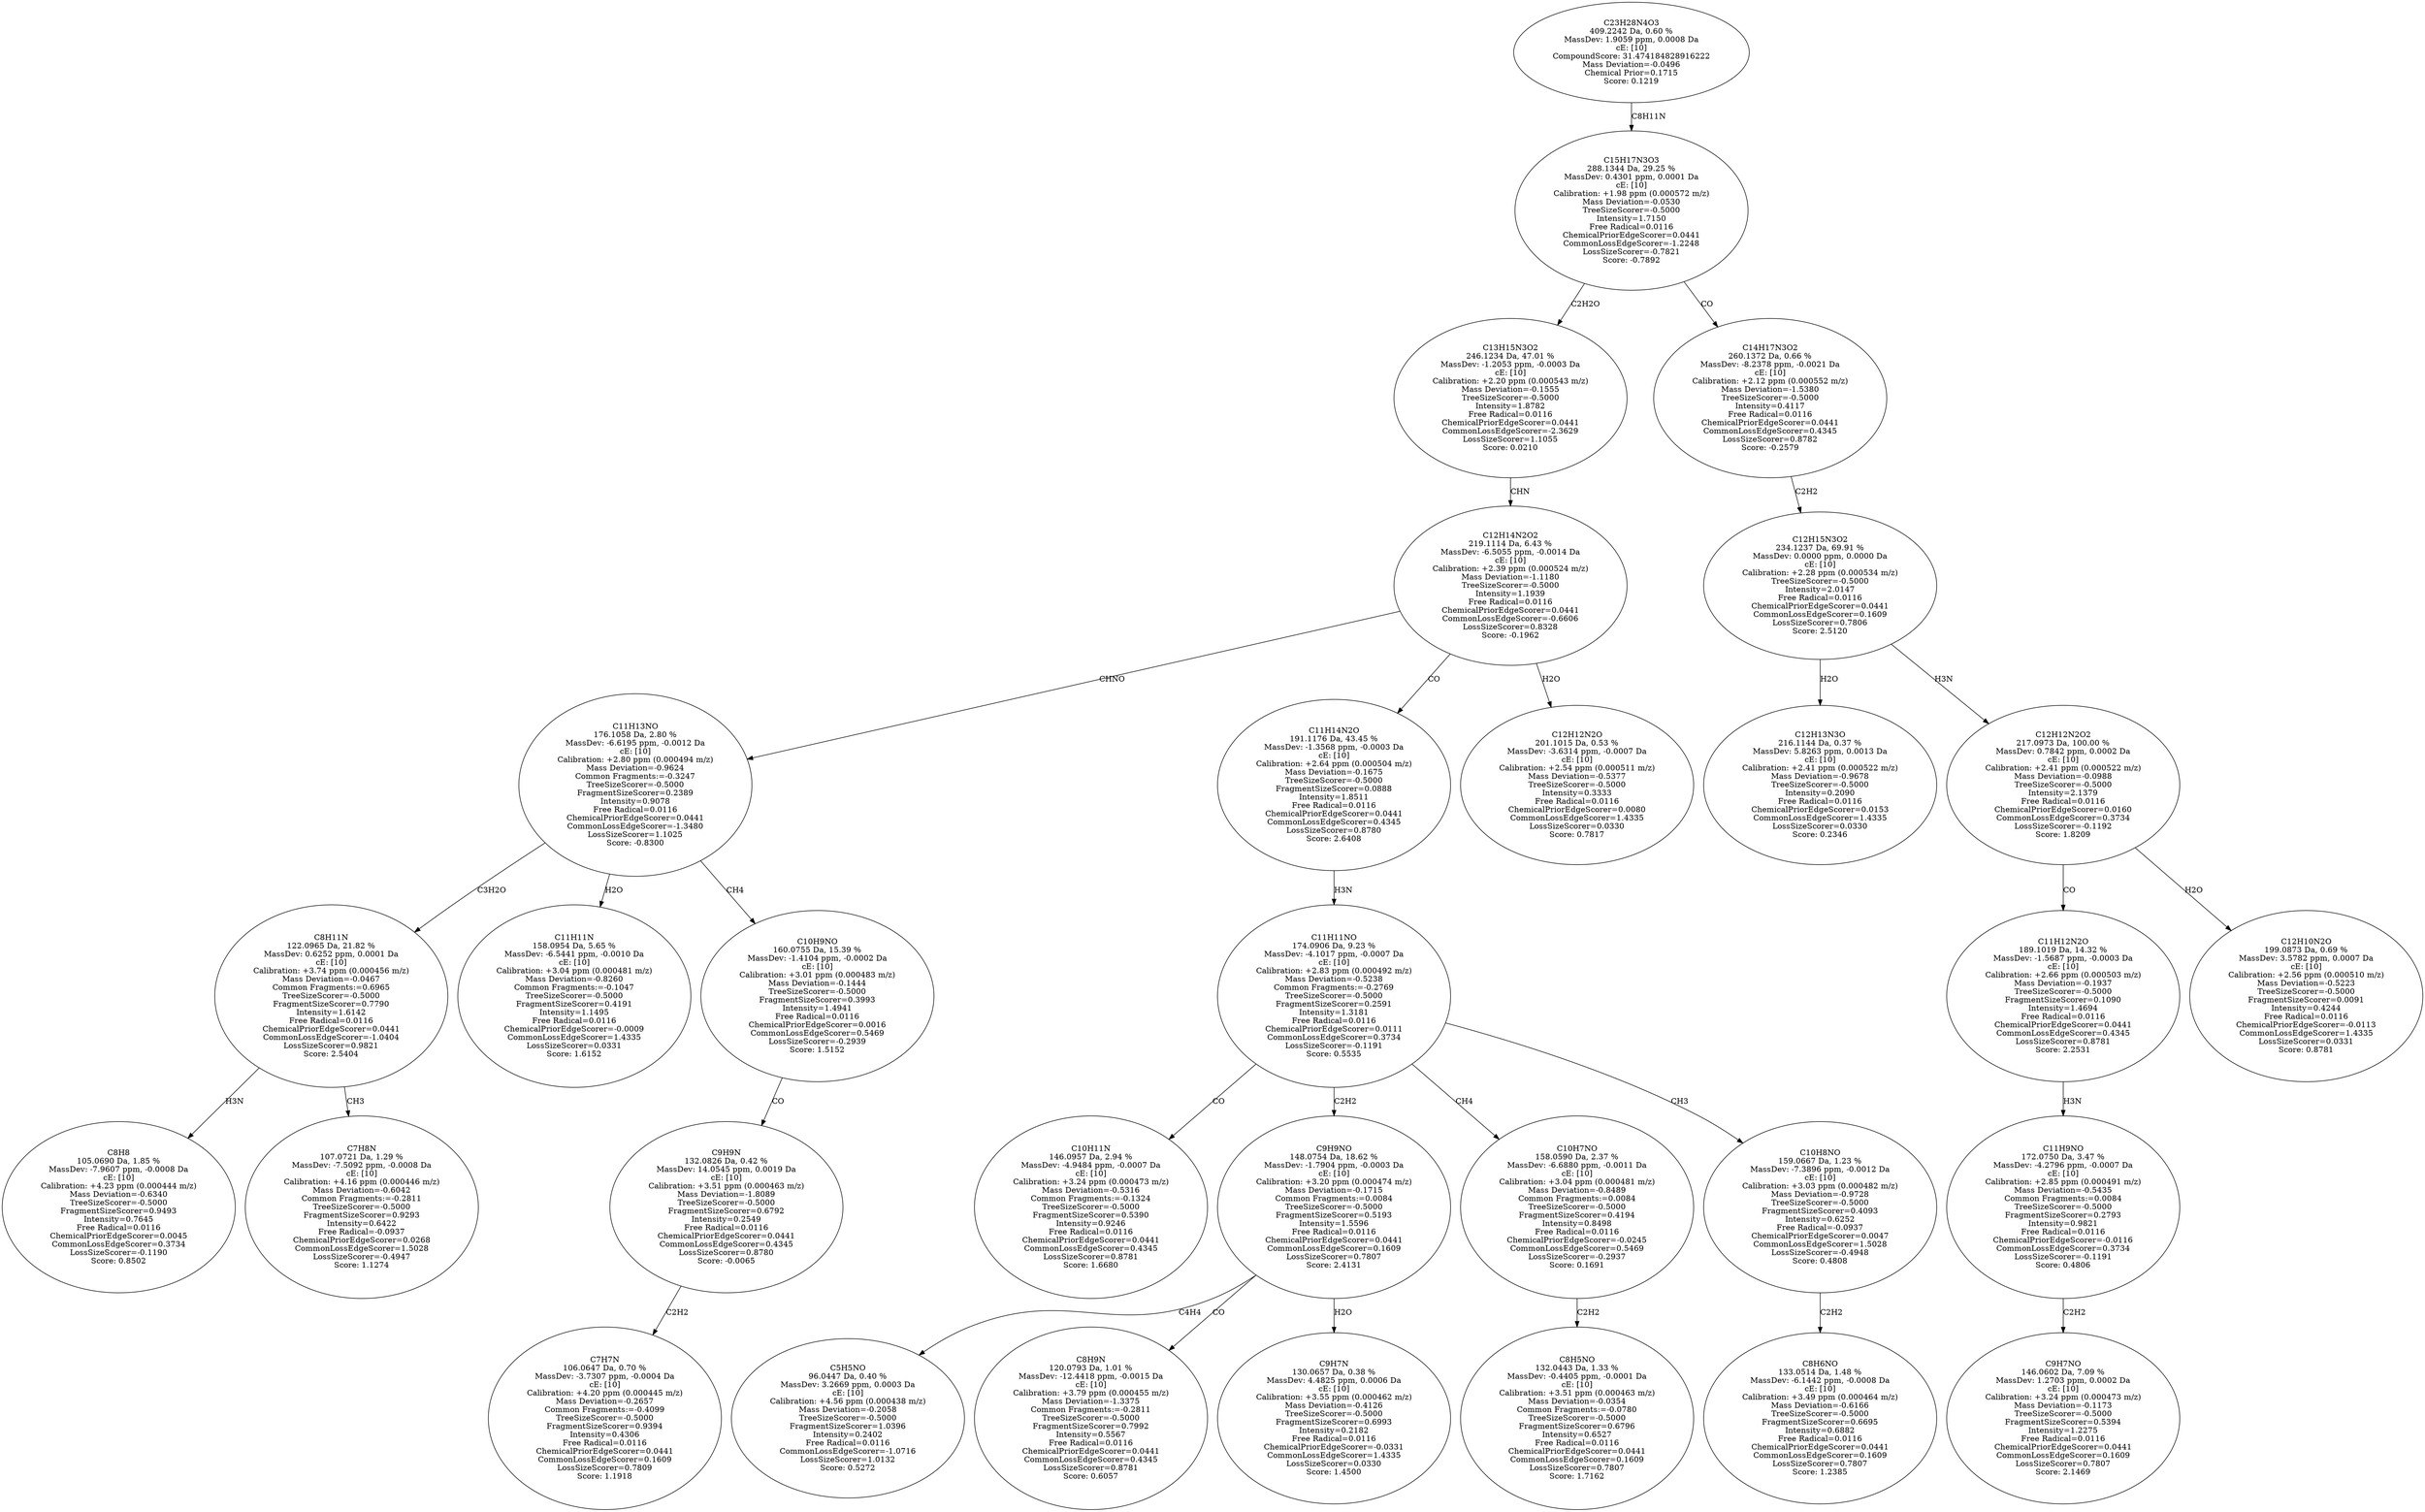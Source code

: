 strict digraph {
v1 [label="C8H8\n105.0690 Da, 1.85 %\nMassDev: -7.9607 ppm, -0.0008 Da\ncE: [10]\nCalibration: +4.23 ppm (0.000444 m/z)\nMass Deviation=-0.6340\nTreeSizeScorer=-0.5000\nFragmentSizeScorer=0.9493\nIntensity=0.7645\nFree Radical=0.0116\nChemicalPriorEdgeScorer=0.0045\nCommonLossEdgeScorer=0.3734\nLossSizeScorer=-0.1190\nScore: 0.8502"];
v2 [label="C7H8N\n107.0721 Da, 1.29 %\nMassDev: -7.5092 ppm, -0.0008 Da\ncE: [10]\nCalibration: +4.16 ppm (0.000446 m/z)\nMass Deviation=-0.6042\nCommon Fragments:=-0.2811\nTreeSizeScorer=-0.5000\nFragmentSizeScorer=0.9293\nIntensity=0.6422\nFree Radical=-0.0937\nChemicalPriorEdgeScorer=0.0268\nCommonLossEdgeScorer=1.5028\nLossSizeScorer=-0.4947\nScore: 1.1274"];
v3 [label="C8H11N\n122.0965 Da, 21.82 %\nMassDev: 0.6252 ppm, 0.0001 Da\ncE: [10]\nCalibration: +3.74 ppm (0.000456 m/z)\nMass Deviation=-0.0467\nCommon Fragments:=0.6965\nTreeSizeScorer=-0.5000\nFragmentSizeScorer=0.7790\nIntensity=1.6142\nFree Radical=0.0116\nChemicalPriorEdgeScorer=0.0441\nCommonLossEdgeScorer=-1.0404\nLossSizeScorer=0.9821\nScore: 2.5404"];
v4 [label="C11H11N\n158.0954 Da, 5.65 %\nMassDev: -6.5441 ppm, -0.0010 Da\ncE: [10]\nCalibration: +3.04 ppm (0.000481 m/z)\nMass Deviation=-0.8260\nCommon Fragments:=-0.1047\nTreeSizeScorer=-0.5000\nFragmentSizeScorer=0.4191\nIntensity=1.1495\nFree Radical=0.0116\nChemicalPriorEdgeScorer=-0.0009\nCommonLossEdgeScorer=1.4335\nLossSizeScorer=0.0331\nScore: 1.6152"];
v5 [label="C7H7N\n106.0647 Da, 0.70 %\nMassDev: -3.7307 ppm, -0.0004 Da\ncE: [10]\nCalibration: +4.20 ppm (0.000445 m/z)\nMass Deviation=-0.2657\nCommon Fragments:=-0.4099\nTreeSizeScorer=-0.5000\nFragmentSizeScorer=0.9394\nIntensity=0.4306\nFree Radical=0.0116\nChemicalPriorEdgeScorer=0.0441\nCommonLossEdgeScorer=0.1609\nLossSizeScorer=0.7809\nScore: 1.1918"];
v6 [label="C9H9N\n132.0826 Da, 0.42 %\nMassDev: 14.0545 ppm, 0.0019 Da\ncE: [10]\nCalibration: +3.51 ppm (0.000463 m/z)\nMass Deviation=-1.8089\nTreeSizeScorer=-0.5000\nFragmentSizeScorer=0.6792\nIntensity=0.2549\nFree Radical=0.0116\nChemicalPriorEdgeScorer=0.0441\nCommonLossEdgeScorer=0.4345\nLossSizeScorer=0.8780\nScore: -0.0065"];
v7 [label="C10H9NO\n160.0755 Da, 15.39 %\nMassDev: -1.4104 ppm, -0.0002 Da\ncE: [10]\nCalibration: +3.01 ppm (0.000483 m/z)\nMass Deviation=-0.1444\nTreeSizeScorer=-0.5000\nFragmentSizeScorer=0.3993\nIntensity=1.4941\nFree Radical=0.0116\nChemicalPriorEdgeScorer=0.0016\nCommonLossEdgeScorer=0.5469\nLossSizeScorer=-0.2939\nScore: 1.5152"];
v8 [label="C11H13NO\n176.1058 Da, 2.80 %\nMassDev: -6.6195 ppm, -0.0012 Da\ncE: [10]\nCalibration: +2.80 ppm (0.000494 m/z)\nMass Deviation=-0.9624\nCommon Fragments:=-0.3247\nTreeSizeScorer=-0.5000\nFragmentSizeScorer=0.2389\nIntensity=0.9078\nFree Radical=0.0116\nChemicalPriorEdgeScorer=0.0441\nCommonLossEdgeScorer=-1.3480\nLossSizeScorer=1.1025\nScore: -0.8300"];
v9 [label="C10H11N\n146.0957 Da, 2.94 %\nMassDev: -4.9484 ppm, -0.0007 Da\ncE: [10]\nCalibration: +3.24 ppm (0.000473 m/z)\nMass Deviation=-0.5316\nCommon Fragments:=-0.1324\nTreeSizeScorer=-0.5000\nFragmentSizeScorer=0.5390\nIntensity=0.9246\nFree Radical=0.0116\nChemicalPriorEdgeScorer=0.0441\nCommonLossEdgeScorer=0.4345\nLossSizeScorer=0.8781\nScore: 1.6680"];
v10 [label="C5H5NO\n96.0447 Da, 0.40 %\nMassDev: 3.2669 ppm, 0.0003 Da\ncE: [10]\nCalibration: +4.56 ppm (0.000438 m/z)\nMass Deviation=-0.2058\nTreeSizeScorer=-0.5000\nFragmentSizeScorer=1.0396\nIntensity=0.2402\nFree Radical=0.0116\nCommonLossEdgeScorer=-1.0716\nLossSizeScorer=1.0132\nScore: 0.5272"];
v11 [label="C8H9N\n120.0793 Da, 1.01 %\nMassDev: -12.4418 ppm, -0.0015 Da\ncE: [10]\nCalibration: +3.79 ppm (0.000455 m/z)\nMass Deviation=-1.3375\nCommon Fragments:=-0.2811\nTreeSizeScorer=-0.5000\nFragmentSizeScorer=0.7992\nIntensity=0.5567\nFree Radical=0.0116\nChemicalPriorEdgeScorer=0.0441\nCommonLossEdgeScorer=0.4345\nLossSizeScorer=0.8781\nScore: 0.6057"];
v12 [label="C9H7N\n130.0657 Da, 0.38 %\nMassDev: 4.4825 ppm, 0.0006 Da\ncE: [10]\nCalibration: +3.55 ppm (0.000462 m/z)\nMass Deviation=-0.4126\nTreeSizeScorer=-0.5000\nFragmentSizeScorer=0.6993\nIntensity=0.2182\nFree Radical=0.0116\nChemicalPriorEdgeScorer=-0.0331\nCommonLossEdgeScorer=1.4335\nLossSizeScorer=0.0330\nScore: 1.4500"];
v13 [label="C9H9NO\n148.0754 Da, 18.62 %\nMassDev: -1.7904 ppm, -0.0003 Da\ncE: [10]\nCalibration: +3.20 ppm (0.000474 m/z)\nMass Deviation=-0.1715\nCommon Fragments:=0.0084\nTreeSizeScorer=-0.5000\nFragmentSizeScorer=0.5193\nIntensity=1.5596\nFree Radical=0.0116\nChemicalPriorEdgeScorer=0.0441\nCommonLossEdgeScorer=0.1609\nLossSizeScorer=0.7807\nScore: 2.4131"];
v14 [label="C8H5NO\n132.0443 Da, 1.33 %\nMassDev: -0.4405 ppm, -0.0001 Da\ncE: [10]\nCalibration: +3.51 ppm (0.000463 m/z)\nMass Deviation=-0.0354\nCommon Fragments:=-0.0780\nTreeSizeScorer=-0.5000\nFragmentSizeScorer=0.6796\nIntensity=0.6527\nFree Radical=0.0116\nChemicalPriorEdgeScorer=0.0441\nCommonLossEdgeScorer=0.1609\nLossSizeScorer=0.7807\nScore: 1.7162"];
v15 [label="C10H7NO\n158.0590 Da, 2.37 %\nMassDev: -6.6880 ppm, -0.0011 Da\ncE: [10]\nCalibration: +3.04 ppm (0.000481 m/z)\nMass Deviation=-0.8489\nCommon Fragments:=0.0084\nTreeSizeScorer=-0.5000\nFragmentSizeScorer=0.4194\nIntensity=0.8498\nFree Radical=0.0116\nChemicalPriorEdgeScorer=-0.0245\nCommonLossEdgeScorer=0.5469\nLossSizeScorer=-0.2937\nScore: 0.1691"];
v16 [label="C8H6NO\n133.0514 Da, 1.48 %\nMassDev: -6.1442 ppm, -0.0008 Da\ncE: [10]\nCalibration: +3.49 ppm (0.000464 m/z)\nMass Deviation=-0.6166\nTreeSizeScorer=-0.5000\nFragmentSizeScorer=0.6695\nIntensity=0.6882\nFree Radical=0.0116\nChemicalPriorEdgeScorer=0.0441\nCommonLossEdgeScorer=0.1609\nLossSizeScorer=0.7807\nScore: 1.2385"];
v17 [label="C10H8NO\n159.0667 Da, 1.23 %\nMassDev: -7.3896 ppm, -0.0012 Da\ncE: [10]\nCalibration: +3.03 ppm (0.000482 m/z)\nMass Deviation=-0.9728\nTreeSizeScorer=-0.5000\nFragmentSizeScorer=0.4093\nIntensity=0.6252\nFree Radical=-0.0937\nChemicalPriorEdgeScorer=0.0047\nCommonLossEdgeScorer=1.5028\nLossSizeScorer=-0.4948\nScore: 0.4808"];
v18 [label="C11H11NO\n174.0906 Da, 9.23 %\nMassDev: -4.1017 ppm, -0.0007 Da\ncE: [10]\nCalibration: +2.83 ppm (0.000492 m/z)\nMass Deviation=-0.5238\nCommon Fragments:=-0.2769\nTreeSizeScorer=-0.5000\nFragmentSizeScorer=0.2591\nIntensity=1.3181\nFree Radical=0.0116\nChemicalPriorEdgeScorer=0.0111\nCommonLossEdgeScorer=0.3734\nLossSizeScorer=-0.1191\nScore: 0.5535"];
v19 [label="C11H14N2O\n191.1176 Da, 43.45 %\nMassDev: -1.3568 ppm, -0.0003 Da\ncE: [10]\nCalibration: +2.64 ppm (0.000504 m/z)\nMass Deviation=-0.1675\nTreeSizeScorer=-0.5000\nFragmentSizeScorer=0.0888\nIntensity=1.8511\nFree Radical=0.0116\nChemicalPriorEdgeScorer=0.0441\nCommonLossEdgeScorer=0.4345\nLossSizeScorer=0.8780\nScore: 2.6408"];
v20 [label="C12H12N2O\n201.1015 Da, 0.53 %\nMassDev: -3.6314 ppm, -0.0007 Da\ncE: [10]\nCalibration: +2.54 ppm (0.000511 m/z)\nMass Deviation=-0.5377\nTreeSizeScorer=-0.5000\nIntensity=0.3333\nFree Radical=0.0116\nChemicalPriorEdgeScorer=0.0080\nCommonLossEdgeScorer=1.4335\nLossSizeScorer=0.0330\nScore: 0.7817"];
v21 [label="C12H14N2O2\n219.1114 Da, 6.43 %\nMassDev: -6.5055 ppm, -0.0014 Da\ncE: [10]\nCalibration: +2.39 ppm (0.000524 m/z)\nMass Deviation=-1.1180\nTreeSizeScorer=-0.5000\nIntensity=1.1939\nFree Radical=0.0116\nChemicalPriorEdgeScorer=0.0441\nCommonLossEdgeScorer=-0.6606\nLossSizeScorer=0.8328\nScore: -0.1962"];
v22 [label="C13H15N3O2\n246.1234 Da, 47.01 %\nMassDev: -1.2053 ppm, -0.0003 Da\ncE: [10]\nCalibration: +2.20 ppm (0.000543 m/z)\nMass Deviation=-0.1555\nTreeSizeScorer=-0.5000\nIntensity=1.8782\nFree Radical=0.0116\nChemicalPriorEdgeScorer=0.0441\nCommonLossEdgeScorer=-2.3629\nLossSizeScorer=1.1055\nScore: 0.0210"];
v23 [label="C12H13N3O\n216.1144 Da, 0.37 %\nMassDev: 5.8263 ppm, 0.0013 Da\ncE: [10]\nCalibration: +2.41 ppm (0.000522 m/z)\nMass Deviation=-0.9678\nTreeSizeScorer=-0.5000\nIntensity=0.2090\nFree Radical=0.0116\nChemicalPriorEdgeScorer=0.0153\nCommonLossEdgeScorer=1.4335\nLossSizeScorer=0.0330\nScore: 0.2346"];
v24 [label="C9H7NO\n146.0602 Da, 7.09 %\nMassDev: 1.2703 ppm, 0.0002 Da\ncE: [10]\nCalibration: +3.24 ppm (0.000473 m/z)\nMass Deviation=-0.1173\nTreeSizeScorer=-0.5000\nFragmentSizeScorer=0.5394\nIntensity=1.2275\nFree Radical=0.0116\nChemicalPriorEdgeScorer=0.0441\nCommonLossEdgeScorer=0.1609\nLossSizeScorer=0.7807\nScore: 2.1469"];
v25 [label="C11H9NO\n172.0750 Da, 3.47 %\nMassDev: -4.2796 ppm, -0.0007 Da\ncE: [10]\nCalibration: +2.85 ppm (0.000491 m/z)\nMass Deviation=-0.5435\nCommon Fragments:=0.0084\nTreeSizeScorer=-0.5000\nFragmentSizeScorer=0.2793\nIntensity=0.9821\nFree Radical=0.0116\nChemicalPriorEdgeScorer=-0.0116\nCommonLossEdgeScorer=0.3734\nLossSizeScorer=-0.1191\nScore: 0.4806"];
v26 [label="C11H12N2O\n189.1019 Da, 14.32 %\nMassDev: -1.5687 ppm, -0.0003 Da\ncE: [10]\nCalibration: +2.66 ppm (0.000503 m/z)\nMass Deviation=-0.1937\nTreeSizeScorer=-0.5000\nFragmentSizeScorer=0.1090\nIntensity=1.4694\nFree Radical=0.0116\nChemicalPriorEdgeScorer=0.0441\nCommonLossEdgeScorer=0.4345\nLossSizeScorer=0.8781\nScore: 2.2531"];
v27 [label="C12H10N2O\n199.0873 Da, 0.69 %\nMassDev: 3.5782 ppm, 0.0007 Da\ncE: [10]\nCalibration: +2.56 ppm (0.000510 m/z)\nMass Deviation=-0.5223\nTreeSizeScorer=-0.5000\nFragmentSizeScorer=0.0091\nIntensity=0.4244\nFree Radical=0.0116\nChemicalPriorEdgeScorer=-0.0113\nCommonLossEdgeScorer=1.4335\nLossSizeScorer=0.0331\nScore: 0.8781"];
v28 [label="C12H12N2O2\n217.0973 Da, 100.00 %\nMassDev: 0.7842 ppm, 0.0002 Da\ncE: [10]\nCalibration: +2.41 ppm (0.000522 m/z)\nMass Deviation=-0.0988\nTreeSizeScorer=-0.5000\nIntensity=2.1379\nFree Radical=0.0116\nChemicalPriorEdgeScorer=0.0160\nCommonLossEdgeScorer=0.3734\nLossSizeScorer=-0.1192\nScore: 1.8209"];
v29 [label="C12H15N3O2\n234.1237 Da, 69.91 %\nMassDev: 0.0000 ppm, 0.0000 Da\ncE: [10]\nCalibration: +2.28 ppm (0.000534 m/z)\nTreeSizeScorer=-0.5000\nIntensity=2.0147\nFree Radical=0.0116\nChemicalPriorEdgeScorer=0.0441\nCommonLossEdgeScorer=0.1609\nLossSizeScorer=0.7806\nScore: 2.5120"];
v30 [label="C14H17N3O2\n260.1372 Da, 0.66 %\nMassDev: -8.2378 ppm, -0.0021 Da\ncE: [10]\nCalibration: +2.12 ppm (0.000552 m/z)\nMass Deviation=-1.5380\nTreeSizeScorer=-0.5000\nIntensity=0.4117\nFree Radical=0.0116\nChemicalPriorEdgeScorer=0.0441\nCommonLossEdgeScorer=0.4345\nLossSizeScorer=0.8782\nScore: -0.2579"];
v31 [label="C15H17N3O3\n288.1344 Da, 29.25 %\nMassDev: 0.4301 ppm, 0.0001 Da\ncE: [10]\nCalibration: +1.98 ppm (0.000572 m/z)\nMass Deviation=-0.0530\nTreeSizeScorer=-0.5000\nIntensity=1.7150\nFree Radical=0.0116\nChemicalPriorEdgeScorer=0.0441\nCommonLossEdgeScorer=-1.2248\nLossSizeScorer=-0.7821\nScore: -0.7892"];
v32 [label="C23H28N4O3\n409.2242 Da, 0.60 %\nMassDev: 1.9059 ppm, 0.0008 Da\ncE: [10]\nCompoundScore: 31.474184828916222\nMass Deviation=-0.0496\nChemical Prior=0.1715\nScore: 0.1219"];
v3 -> v1 [label="H3N"];
v3 -> v2 [label="CH3"];
v8 -> v3 [label="C3H2O"];
v8 -> v4 [label="H2O"];
v6 -> v5 [label="C2H2"];
v7 -> v6 [label="CO"];
v8 -> v7 [label="CH4"];
v21 -> v8 [label="CHNO"];
v18 -> v9 [label="CO"];
v13 -> v10 [label="C4H4"];
v13 -> v11 [label="CO"];
v13 -> v12 [label="H2O"];
v18 -> v13 [label="C2H2"];
v15 -> v14 [label="C2H2"];
v18 -> v15 [label="CH4"];
v17 -> v16 [label="C2H2"];
v18 -> v17 [label="CH3"];
v19 -> v18 [label="H3N"];
v21 -> v19 [label="CO"];
v21 -> v20 [label="H2O"];
v22 -> v21 [label="CHN"];
v31 -> v22 [label="C2H2O"];
v29 -> v23 [label="H2O"];
v25 -> v24 [label="C2H2"];
v26 -> v25 [label="H3N"];
v28 -> v26 [label="CO"];
v28 -> v27 [label="H2O"];
v29 -> v28 [label="H3N"];
v30 -> v29 [label="C2H2"];
v31 -> v30 [label="CO"];
v32 -> v31 [label="C8H11N"];
}